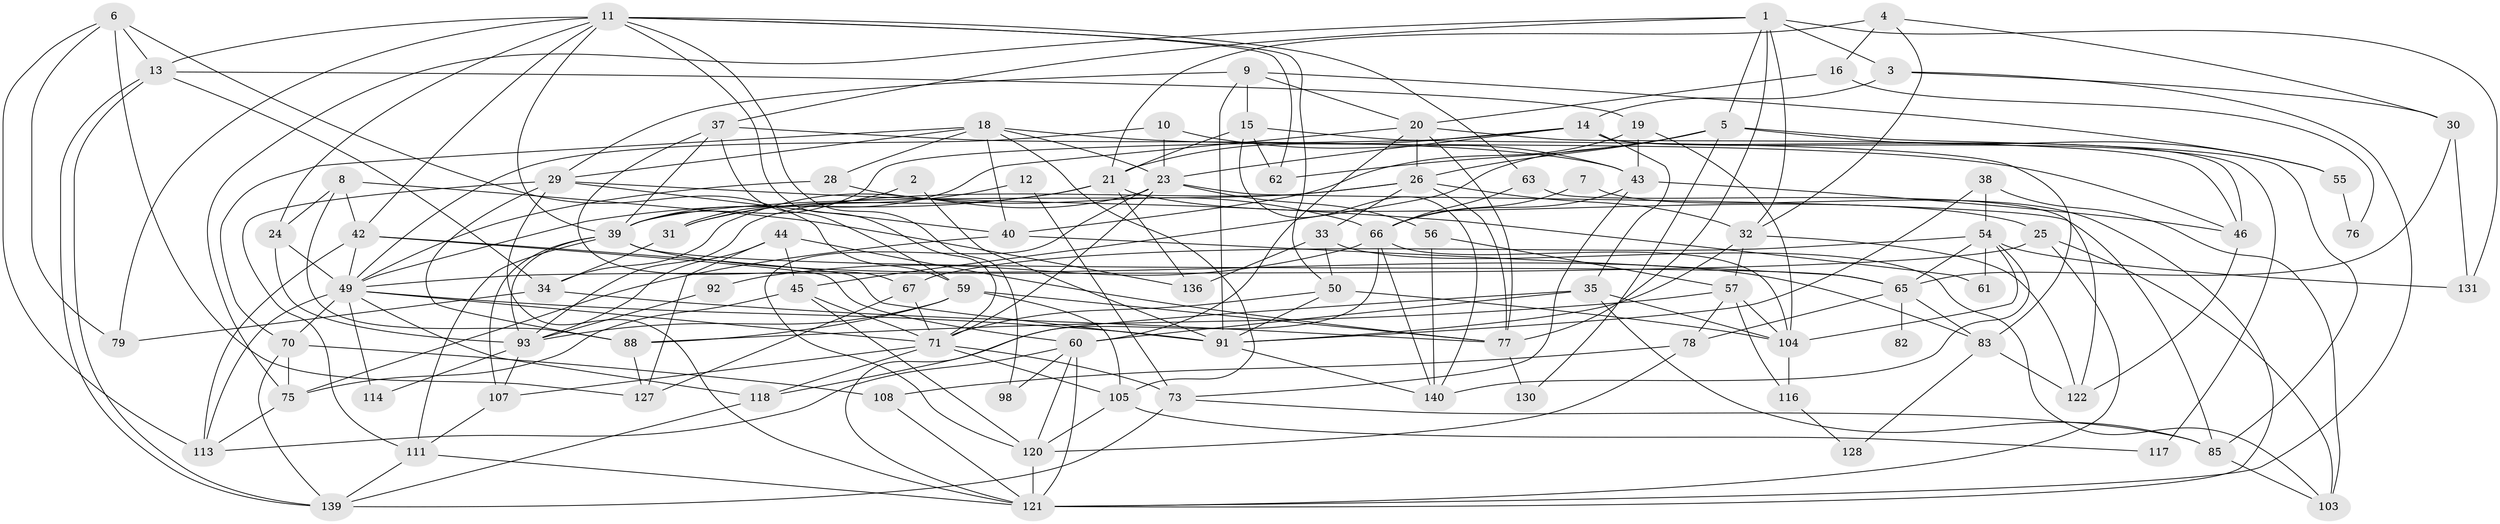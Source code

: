 // original degree distribution, {7: 0.03571428571428571, 2: 0.1357142857142857, 4: 0.2642857142857143, 5: 0.17857142857142858, 3: 0.2714285714285714, 6: 0.1, 8: 0.014285714285714285}
// Generated by graph-tools (version 1.1) at 2025/41/03/06/25 10:41:58]
// undirected, 92 vertices, 226 edges
graph export_dot {
graph [start="1"]
  node [color=gray90,style=filled];
  1 [super="+112"];
  2;
  3;
  4 [super="+51"];
  5 [super="+27"];
  6 [super="+101"];
  7;
  8;
  9 [super="+68"];
  10;
  11 [super="+72"];
  12;
  13;
  14 [super="+17"];
  15 [super="+22"];
  16;
  18 [super="+138"];
  19 [super="+47"];
  20 [super="+58"];
  21 [super="+36"];
  23 [super="+89"];
  24;
  25;
  26 [super="+100"];
  28;
  29 [super="+74"];
  30 [super="+69"];
  31 [super="+41"];
  32 [super="+110"];
  33 [super="+53"];
  34;
  35 [super="+84"];
  37 [super="+102"];
  38;
  39 [super="+48"];
  40;
  42 [super="+133"];
  43;
  44 [super="+96"];
  45 [super="+52"];
  46 [super="+64"];
  49 [super="+90"];
  50 [super="+123"];
  54 [super="+129"];
  55;
  56;
  57 [super="+81"];
  59 [super="+86"];
  60;
  61;
  62;
  63 [super="+94"];
  65 [super="+87"];
  66 [super="+109"];
  67;
  70 [super="+137"];
  71 [super="+95"];
  73 [super="+115"];
  75 [super="+80"];
  76;
  77;
  78;
  79;
  82;
  83 [super="+99"];
  85 [super="+106"];
  88 [super="+132"];
  91 [super="+124"];
  92;
  93 [super="+97"];
  98;
  103;
  104 [super="+119"];
  105;
  107 [super="+125"];
  108;
  111 [super="+126"];
  113;
  114;
  116;
  117;
  118;
  120 [super="+135"];
  121 [super="+134"];
  122;
  127;
  128;
  130;
  131;
  136;
  139;
  140;
  1 -- 3;
  1 -- 5;
  1 -- 77;
  1 -- 131;
  1 -- 32;
  1 -- 75;
  1 -- 37;
  2 -- 39;
  2 -- 91;
  3 -- 14;
  3 -- 121;
  3 -- 30;
  4 -- 30;
  4 -- 16;
  4 -- 32;
  4 -- 21;
  5 -- 130;
  5 -- 55;
  5 -- 26;
  5 -- 45;
  5 -- 62;
  5 -- 85;
  6 -- 13;
  6 -- 113;
  6 -- 79;
  6 -- 127;
  6 -- 59;
  7 -- 66;
  7 -- 121;
  8 -- 24;
  8 -- 88;
  8 -- 136;
  8 -- 42;
  9 -- 91;
  9 -- 55;
  9 -- 29;
  9 -- 15;
  9 -- 20;
  10 -- 49;
  10 -- 43;
  10 -- 23;
  11 -- 13;
  11 -- 24;
  11 -- 62;
  11 -- 63;
  11 -- 98;
  11 -- 71;
  11 -- 42;
  11 -- 79;
  11 -- 39;
  11 -- 50;
  12 -- 73;
  12 -- 31;
  13 -- 139;
  13 -- 139;
  13 -- 34;
  13 -- 19;
  14 -- 35;
  14 -- 21;
  14 -- 117;
  14 -- 39;
  14 -- 23;
  14 -- 46;
  15 -- 83;
  15 -- 140;
  15 -- 21;
  15 -- 62;
  16 -- 20;
  16 -- 76;
  18 -- 40;
  18 -- 29;
  18 -- 70;
  18 -- 23;
  18 -- 105;
  18 -- 28;
  18 -- 46;
  19 -- 40;
  19 -- 104;
  19 -- 43;
  20 -- 77;
  20 -- 46;
  20 -- 26;
  20 -- 60;
  20 -- 31;
  21 -- 136;
  21 -- 49;
  21 -- 25;
  21 -- 31;
  23 -- 85;
  23 -- 120;
  23 -- 34;
  23 -- 56;
  23 -- 71;
  24 -- 49;
  24 -- 93;
  25 -- 121;
  25 -- 49;
  25 -- 103;
  26 -- 77;
  26 -- 39;
  26 -- 32;
  26 -- 33;
  26 -- 93;
  28 -- 49;
  28 -- 66;
  29 -- 121;
  29 -- 61;
  29 -- 111;
  29 -- 40;
  29 -- 88;
  30 -- 131;
  30 -- 65;
  31 -- 34;
  32 -- 57;
  32 -- 122;
  32 -- 91;
  33 -- 50;
  33 -- 136;
  33 -- 103;
  34 -- 77;
  34 -- 79;
  35 -- 85;
  35 -- 104;
  35 -- 60;
  35 -- 118;
  37 -- 43;
  37 -- 67;
  37 -- 59;
  37 -- 39;
  38 -- 103;
  38 -- 54;
  38 -- 91;
  39 -- 83;
  39 -- 111;
  39 -- 65;
  39 -- 107;
  39 -- 93;
  40 -- 65;
  40 -- 75;
  42 -- 60;
  42 -- 91;
  42 -- 49;
  42 -- 113;
  43 -- 73;
  43 -- 66;
  43 -- 46;
  44 -- 45;
  44 -- 93;
  44 -- 77;
  44 -- 127;
  45 -- 71;
  45 -- 120;
  45 -- 75;
  46 -- 122;
  49 -- 114;
  49 -- 70;
  49 -- 113;
  49 -- 118;
  49 -- 91;
  49 -- 71;
  50 -- 91;
  50 -- 104;
  50 -- 71;
  54 -- 67;
  54 -- 61;
  54 -- 104;
  54 -- 131;
  54 -- 140;
  54 -- 65;
  55 -- 76;
  56 -- 140;
  56 -- 57;
  57 -- 78;
  57 -- 88;
  57 -- 104;
  57 -- 116;
  59 -- 93;
  59 -- 88;
  59 -- 105;
  59 -- 77;
  60 -- 120;
  60 -- 98;
  60 -- 113;
  60 -- 121;
  63 -- 66 [weight=2];
  63 -- 122;
  65 -- 78;
  65 -- 82 [weight=2];
  65 -- 83;
  66 -- 140;
  66 -- 121;
  66 -- 104;
  66 -- 92;
  67 -- 127;
  67 -- 71;
  70 -- 139;
  70 -- 108;
  70 -- 75 [weight=2];
  71 -- 105;
  71 -- 118;
  71 -- 73;
  71 -- 107;
  73 -- 139;
  73 -- 85;
  75 -- 113;
  77 -- 130;
  78 -- 108;
  78 -- 120;
  83 -- 128;
  83 -- 122;
  85 -- 103;
  88 -- 127;
  91 -- 140;
  92 -- 93;
  93 -- 107;
  93 -- 114;
  104 -- 116;
  105 -- 117;
  105 -- 120;
  107 -- 111;
  108 -- 121;
  111 -- 139;
  111 -- 121;
  116 -- 128;
  118 -- 139;
  120 -- 121;
}
